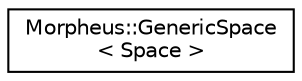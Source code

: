 digraph "Graphical Class Hierarchy"
{
 // LATEX_PDF_SIZE
  edge [fontname="Helvetica",fontsize="10",labelfontname="Helvetica",labelfontsize="10"];
  node [fontname="Helvetica",fontsize="10",shape=record];
  rankdir="LR";
  Node0 [label="Morpheus::GenericSpace\l\< Space \>",height=0.2,width=0.4,color="black", fillcolor="white", style="filled",URL="$structMorpheus_1_1GenericSpace.html",tooltip="A wrapper that converts a valid custom space into a generic one."];
}
